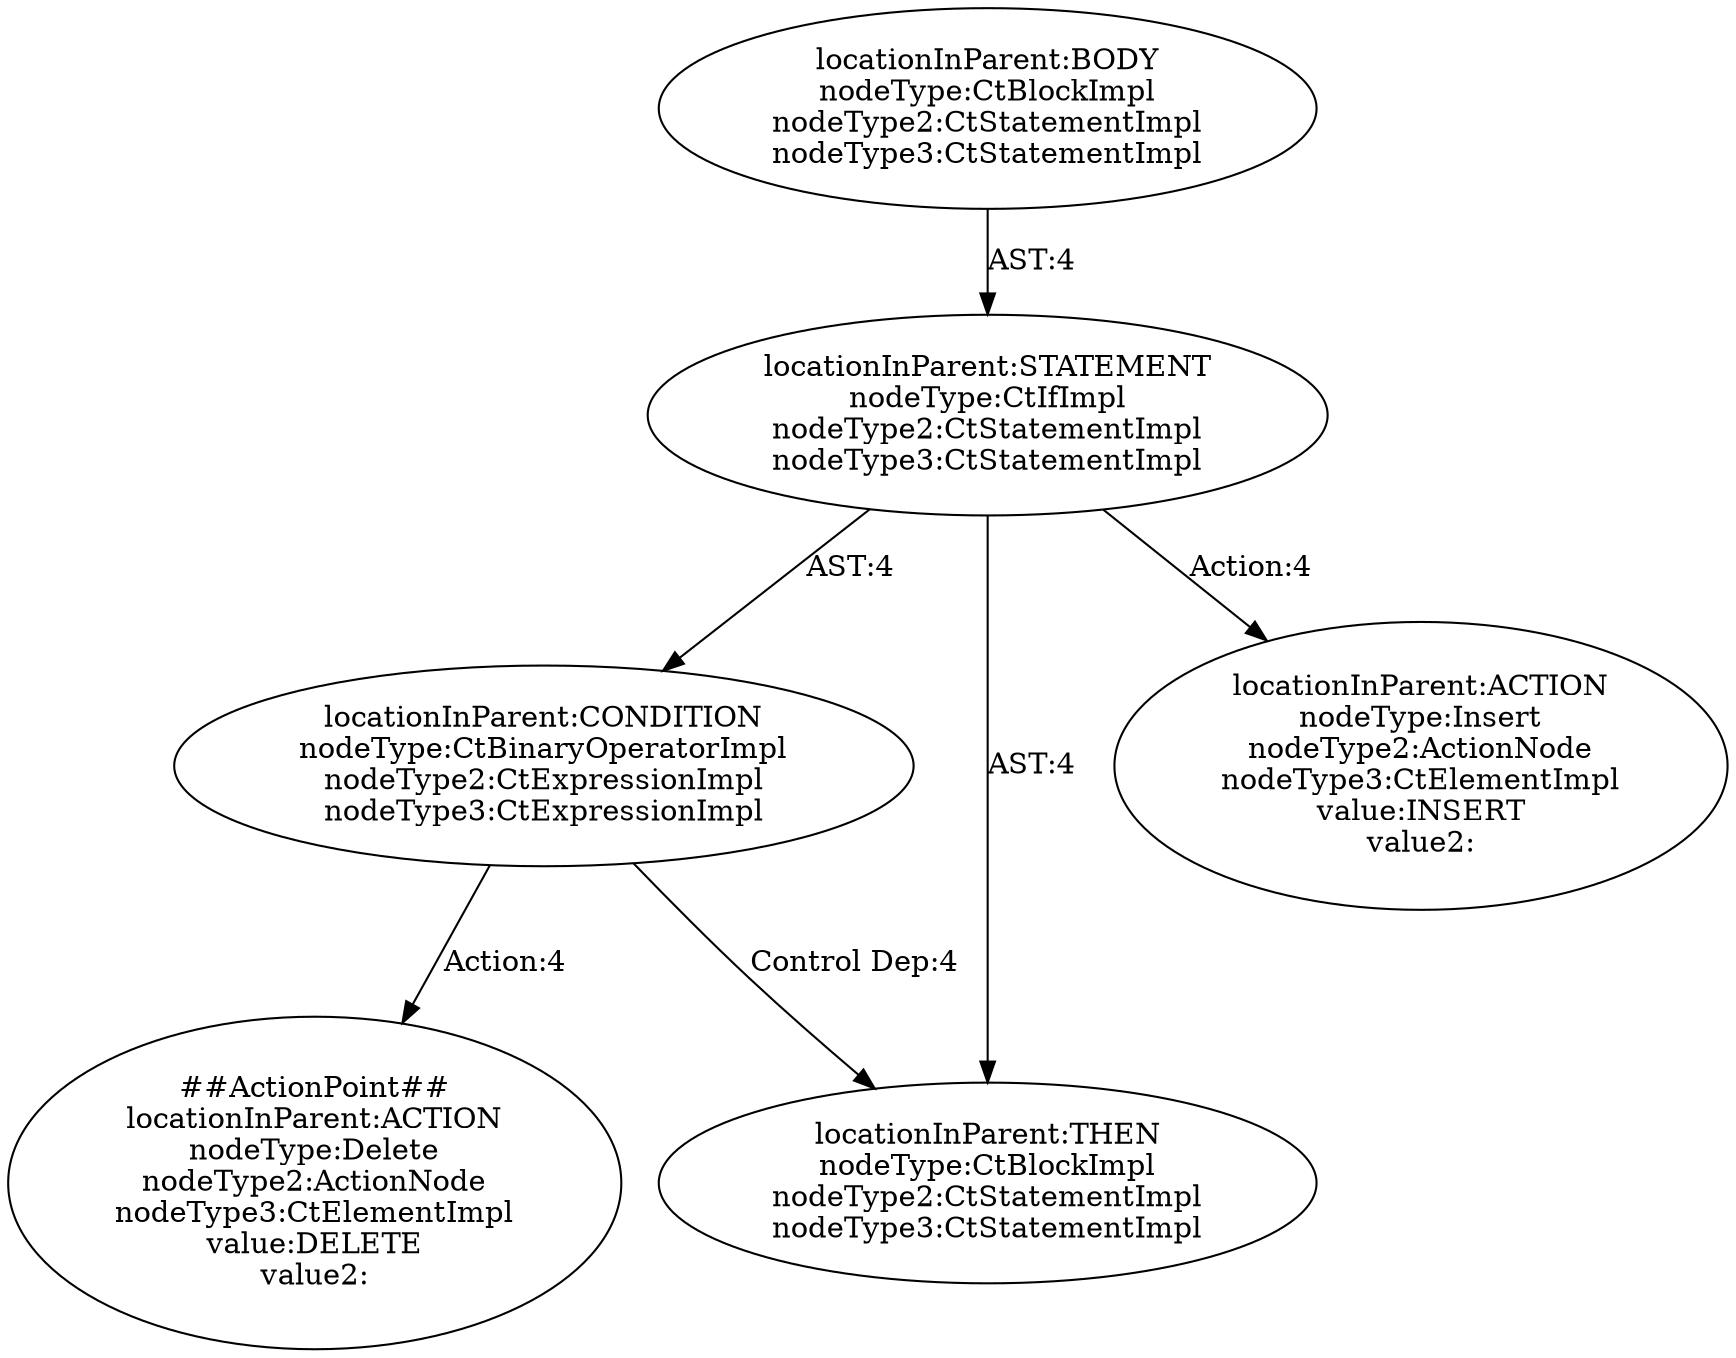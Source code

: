 digraph "Pattern" {
0 [label="##ActionPoint##
locationInParent:ACTION
nodeType:Delete
nodeType2:ActionNode
nodeType3:CtElementImpl
value:DELETE
value2:" shape=ellipse]
1 [label="locationInParent:CONDITION
nodeType:CtBinaryOperatorImpl
nodeType2:CtExpressionImpl
nodeType3:CtExpressionImpl" shape=ellipse]
2 [label="locationInParent:STATEMENT
nodeType:CtIfImpl
nodeType2:CtStatementImpl
nodeType3:CtStatementImpl" shape=ellipse]
3 [label="locationInParent:BODY
nodeType:CtBlockImpl
nodeType2:CtStatementImpl
nodeType3:CtStatementImpl" shape=ellipse]
4 [label="locationInParent:THEN
nodeType:CtBlockImpl
nodeType2:CtStatementImpl
nodeType3:CtStatementImpl" shape=ellipse]
5 [label="locationInParent:ACTION
nodeType:Insert
nodeType2:ActionNode
nodeType3:CtElementImpl
value:INSERT
value2:" shape=ellipse]
1 -> 0 [label="Action:4"];
1 -> 4 [label="Control Dep:4"];
2 -> 1 [label="AST:4"];
2 -> 4 [label="AST:4"];
2 -> 5 [label="Action:4"];
3 -> 2 [label="AST:4"];
}